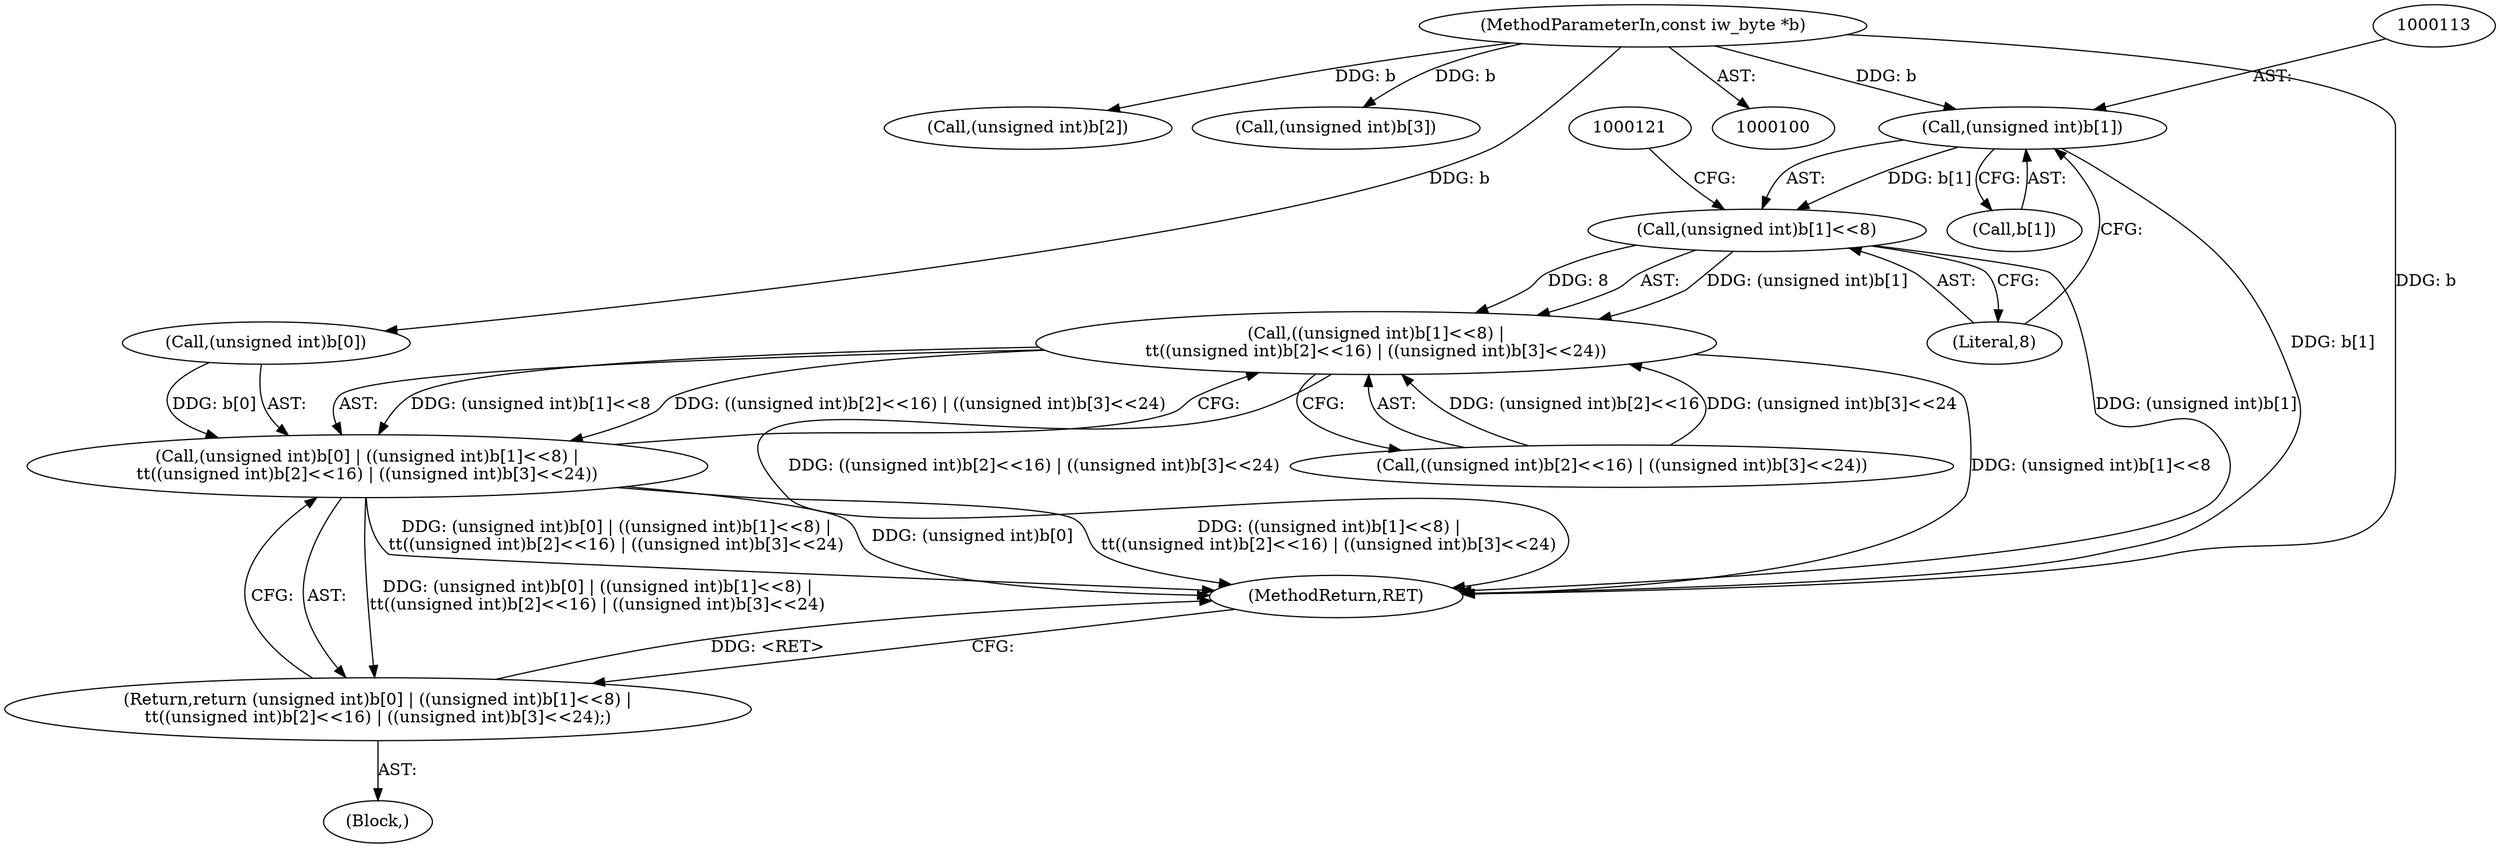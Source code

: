 digraph "0_imageworsener_a00183107d4b84bc8a714290e824ca9c68dac738_5@array" {
"1000112" [label="(Call,(unsigned int)b[1])"];
"1000101" [label="(MethodParameterIn,const iw_byte *b)"];
"1000111" [label="(Call,(unsigned int)b[1]<<8)"];
"1000110" [label="(Call,((unsigned int)b[1]<<8) |\n\t\t((unsigned int)b[2]<<16) | ((unsigned int)b[3]<<24))"];
"1000104" [label="(Call,(unsigned int)b[0] | ((unsigned int)b[1]<<8) |\n\t\t((unsigned int)b[2]<<16) | ((unsigned int)b[3]<<24))"];
"1000103" [label="(Return,return (unsigned int)b[0] | ((unsigned int)b[1]<<8) |\n\t\t((unsigned int)b[2]<<16) | ((unsigned int)b[3]<<24);)"];
"1000120" [label="(Call,(unsigned int)b[2])"];
"1000110" [label="(Call,((unsigned int)b[1]<<8) |\n\t\t((unsigned int)b[2]<<16) | ((unsigned int)b[3]<<24))"];
"1000112" [label="(Call,(unsigned int)b[1])"];
"1000127" [label="(Call,(unsigned int)b[3])"];
"1000111" [label="(Call,(unsigned int)b[1]<<8)"];
"1000103" [label="(Return,return (unsigned int)b[0] | ((unsigned int)b[1]<<8) |\n\t\t((unsigned int)b[2]<<16) | ((unsigned int)b[3]<<24);)"];
"1000117" [label="(Literal,8)"];
"1000133" [label="(MethodReturn,RET)"];
"1000118" [label="(Call,((unsigned int)b[2]<<16) | ((unsigned int)b[3]<<24))"];
"1000104" [label="(Call,(unsigned int)b[0] | ((unsigned int)b[1]<<8) |\n\t\t((unsigned int)b[2]<<16) | ((unsigned int)b[3]<<24))"];
"1000102" [label="(Block,)"];
"1000101" [label="(MethodParameterIn,const iw_byte *b)"];
"1000105" [label="(Call,(unsigned int)b[0])"];
"1000114" [label="(Call,b[1])"];
"1000112" -> "1000111"  [label="AST: "];
"1000112" -> "1000114"  [label="CFG: "];
"1000113" -> "1000112"  [label="AST: "];
"1000114" -> "1000112"  [label="AST: "];
"1000117" -> "1000112"  [label="CFG: "];
"1000112" -> "1000133"  [label="DDG: b[1]"];
"1000112" -> "1000111"  [label="DDG: b[1]"];
"1000101" -> "1000112"  [label="DDG: b"];
"1000101" -> "1000100"  [label="AST: "];
"1000101" -> "1000133"  [label="DDG: b"];
"1000101" -> "1000105"  [label="DDG: b"];
"1000101" -> "1000120"  [label="DDG: b"];
"1000101" -> "1000127"  [label="DDG: b"];
"1000111" -> "1000110"  [label="AST: "];
"1000111" -> "1000117"  [label="CFG: "];
"1000117" -> "1000111"  [label="AST: "];
"1000121" -> "1000111"  [label="CFG: "];
"1000111" -> "1000133"  [label="DDG: (unsigned int)b[1]"];
"1000111" -> "1000110"  [label="DDG: (unsigned int)b[1]"];
"1000111" -> "1000110"  [label="DDG: 8"];
"1000110" -> "1000104"  [label="AST: "];
"1000110" -> "1000118"  [label="CFG: "];
"1000118" -> "1000110"  [label="AST: "];
"1000104" -> "1000110"  [label="CFG: "];
"1000110" -> "1000133"  [label="DDG: ((unsigned int)b[2]<<16) | ((unsigned int)b[3]<<24)"];
"1000110" -> "1000133"  [label="DDG: (unsigned int)b[1]<<8"];
"1000110" -> "1000104"  [label="DDG: (unsigned int)b[1]<<8"];
"1000110" -> "1000104"  [label="DDG: ((unsigned int)b[2]<<16) | ((unsigned int)b[3]<<24)"];
"1000118" -> "1000110"  [label="DDG: (unsigned int)b[2]<<16"];
"1000118" -> "1000110"  [label="DDG: (unsigned int)b[3]<<24"];
"1000104" -> "1000103"  [label="AST: "];
"1000105" -> "1000104"  [label="AST: "];
"1000103" -> "1000104"  [label="CFG: "];
"1000104" -> "1000133"  [label="DDG: (unsigned int)b[0] | ((unsigned int)b[1]<<8) |\n\t\t((unsigned int)b[2]<<16) | ((unsigned int)b[3]<<24)"];
"1000104" -> "1000133"  [label="DDG: (unsigned int)b[0]"];
"1000104" -> "1000133"  [label="DDG: ((unsigned int)b[1]<<8) |\n\t\t((unsigned int)b[2]<<16) | ((unsigned int)b[3]<<24)"];
"1000104" -> "1000103"  [label="DDG: (unsigned int)b[0] | ((unsigned int)b[1]<<8) |\n\t\t((unsigned int)b[2]<<16) | ((unsigned int)b[3]<<24)"];
"1000105" -> "1000104"  [label="DDG: b[0]"];
"1000103" -> "1000102"  [label="AST: "];
"1000133" -> "1000103"  [label="CFG: "];
"1000103" -> "1000133"  [label="DDG: <RET>"];
}
